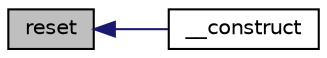 digraph "reset"
{
  edge [fontname="Helvetica",fontsize="10",labelfontname="Helvetica",labelfontsize="10"];
  node [fontname="Helvetica",fontsize="10",shape=record];
  rankdir="LR";
  Node8 [label="reset",height=0.2,width=0.4,color="black", fillcolor="grey75", style="filled", fontcolor="black"];
  Node8 -> Node9 [dir="back",color="midnightblue",fontsize="10",style="solid",fontname="Helvetica"];
  Node9 [label="__construct",height=0.2,width=0.4,color="black", fillcolor="white", style="filled",URL="$class_p_h_p_excel___reader___excel5___m_d5.html#a095c5d389db211932136b53f25f39685"];
}
